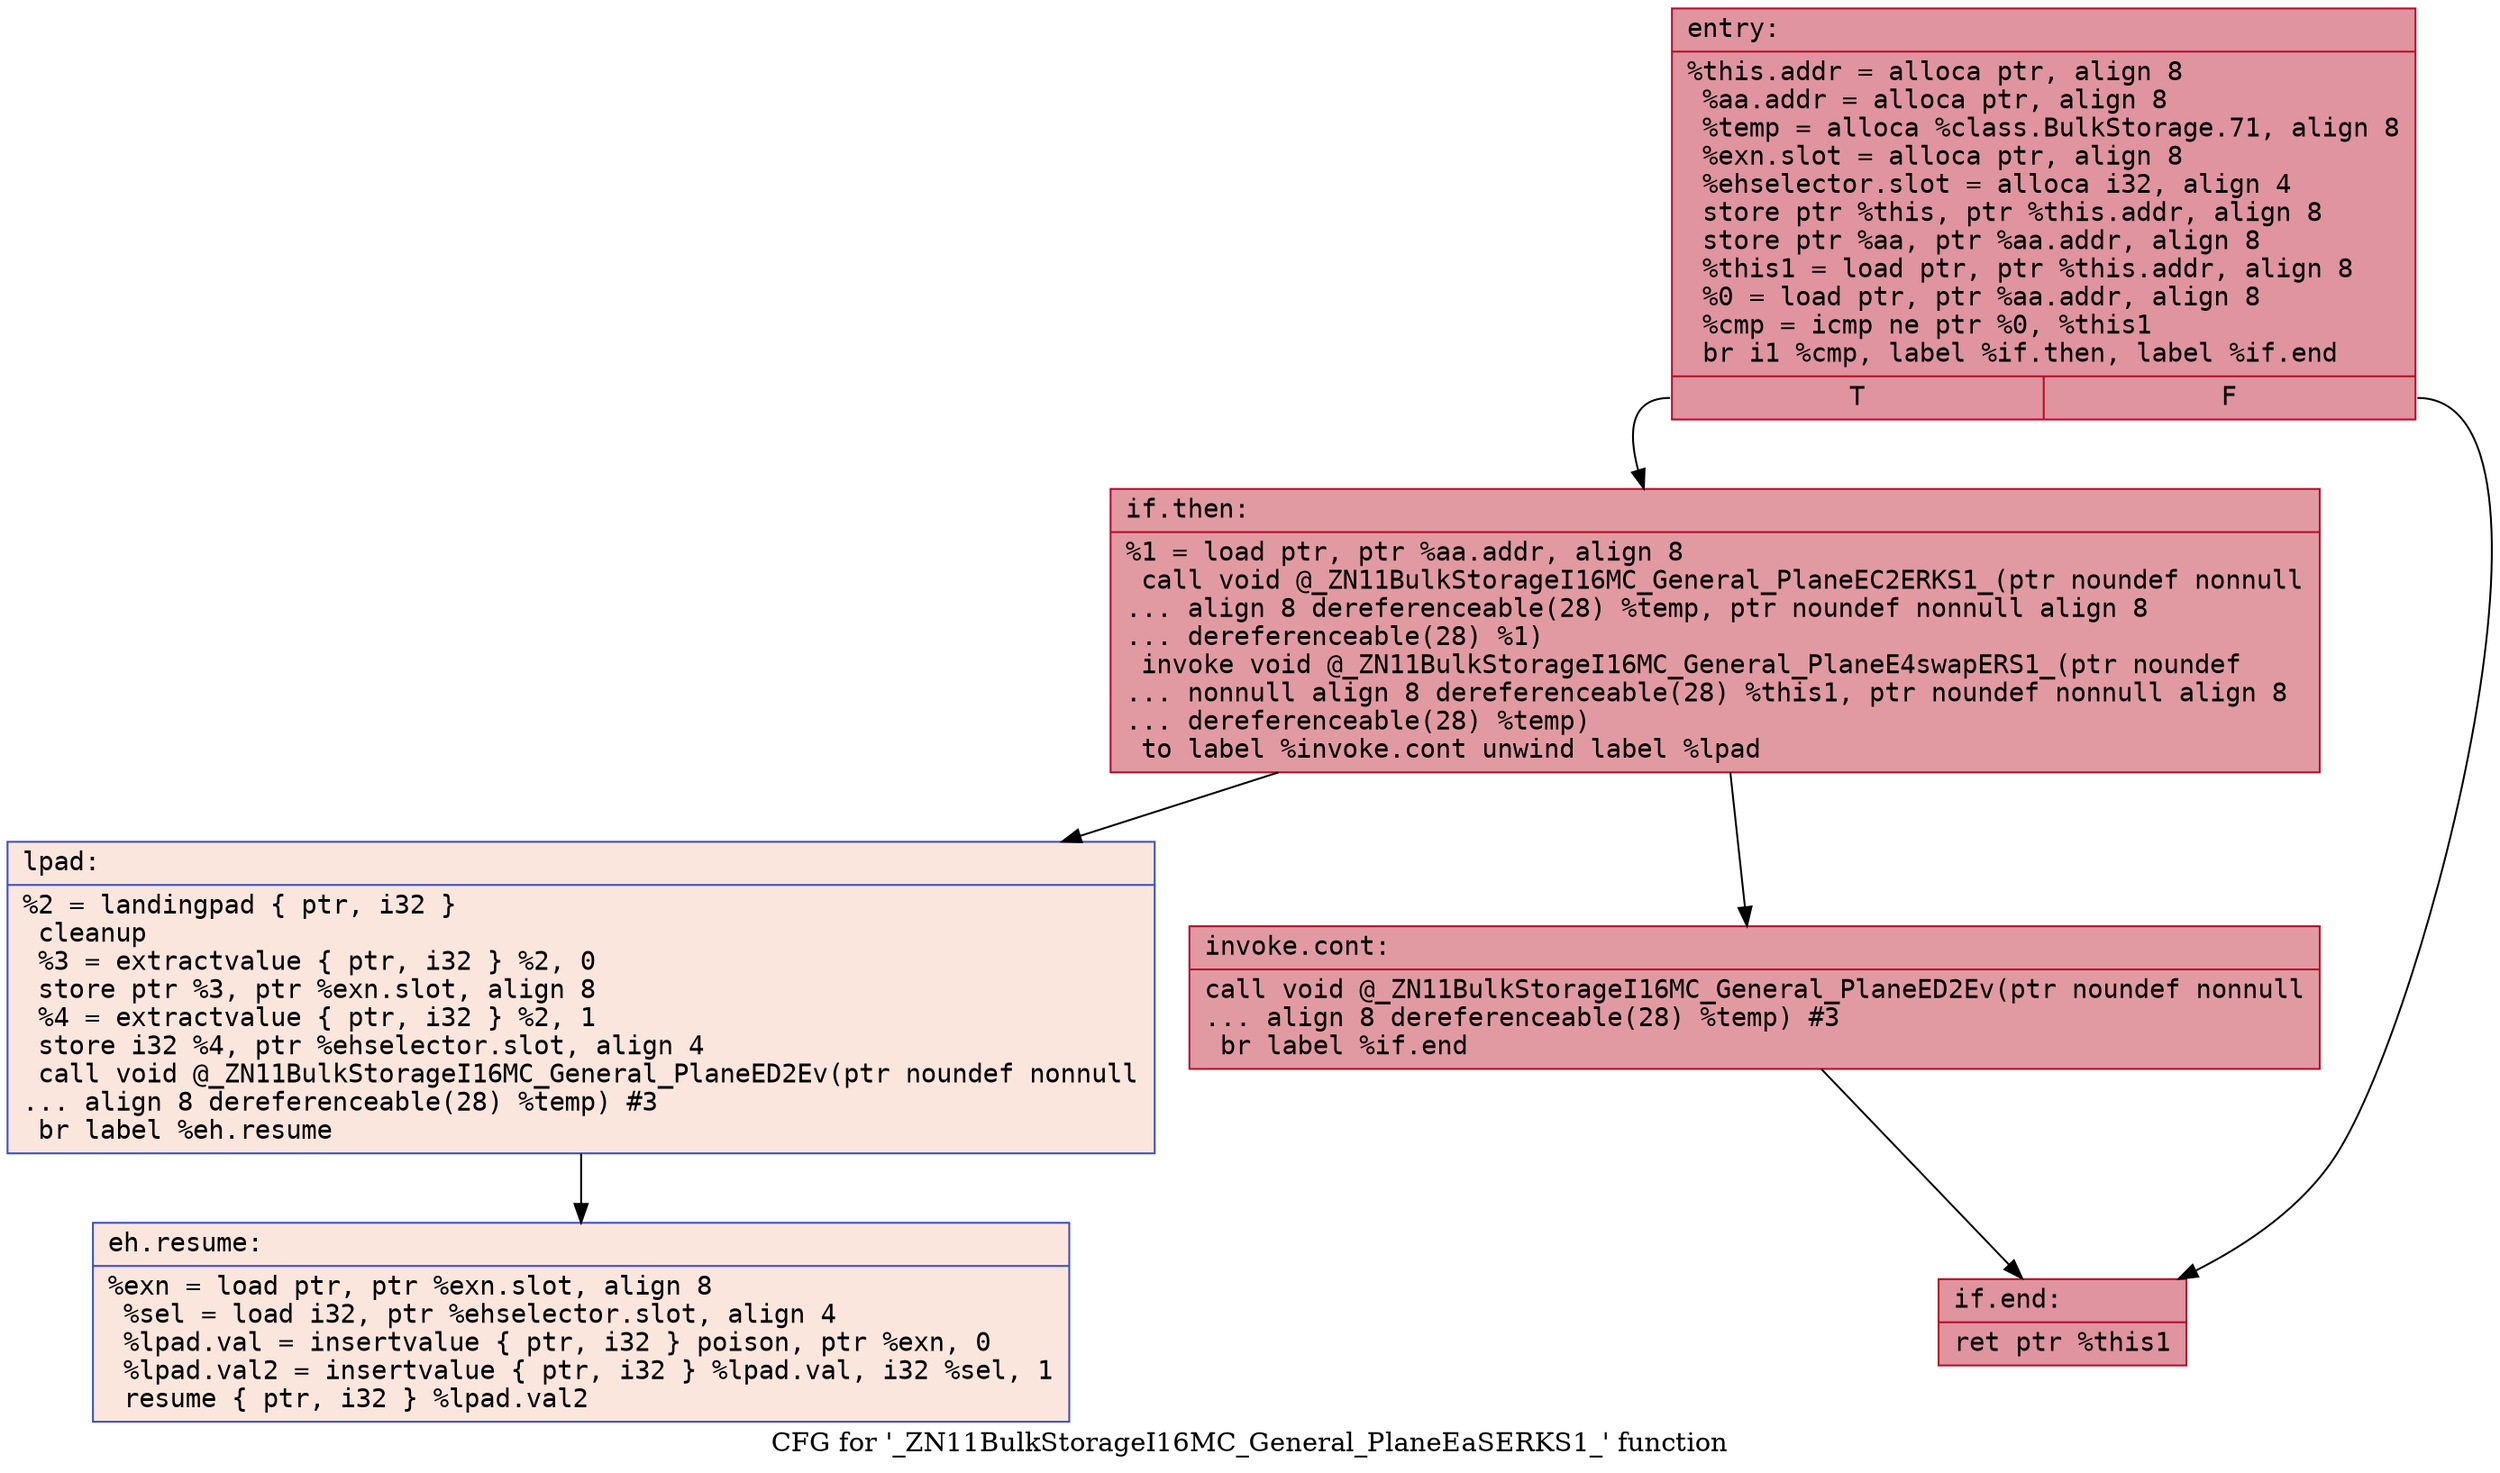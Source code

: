 digraph "CFG for '_ZN11BulkStorageI16MC_General_PlaneEaSERKS1_' function" {
	label="CFG for '_ZN11BulkStorageI16MC_General_PlaneEaSERKS1_' function";

	Node0x55dab48affa0 [shape=record,color="#b70d28ff", style=filled, fillcolor="#b70d2870" fontname="Courier",label="{entry:\l|  %this.addr = alloca ptr, align 8\l  %aa.addr = alloca ptr, align 8\l  %temp = alloca %class.BulkStorage.71, align 8\l  %exn.slot = alloca ptr, align 8\l  %ehselector.slot = alloca i32, align 4\l  store ptr %this, ptr %this.addr, align 8\l  store ptr %aa, ptr %aa.addr, align 8\l  %this1 = load ptr, ptr %this.addr, align 8\l  %0 = load ptr, ptr %aa.addr, align 8\l  %cmp = icmp ne ptr %0, %this1\l  br i1 %cmp, label %if.then, label %if.end\l|{<s0>T|<s1>F}}"];
	Node0x55dab48affa0:s0 -> Node0x55dab48b0580[tooltip="entry -> if.then\nProbability 62.50%" ];
	Node0x55dab48affa0:s1 -> Node0x55dab48b05f0[tooltip="entry -> if.end\nProbability 37.50%" ];
	Node0x55dab48b0580 [shape=record,color="#b70d28ff", style=filled, fillcolor="#bb1b2c70" fontname="Courier",label="{if.then:\l|  %1 = load ptr, ptr %aa.addr, align 8\l  call void @_ZN11BulkStorageI16MC_General_PlaneEC2ERKS1_(ptr noundef nonnull\l... align 8 dereferenceable(28) %temp, ptr noundef nonnull align 8\l... dereferenceable(28) %1)\l  invoke void @_ZN11BulkStorageI16MC_General_PlaneE4swapERS1_(ptr noundef\l... nonnull align 8 dereferenceable(28) %this1, ptr noundef nonnull align 8\l... dereferenceable(28) %temp)\l          to label %invoke.cont unwind label %lpad\l}"];
	Node0x55dab48b0580 -> Node0x55dab48b0960[tooltip="if.then -> invoke.cont\nProbability 100.00%" ];
	Node0x55dab48b0580 -> Node0x55dab48afee0[tooltip="if.then -> lpad\nProbability 0.00%" ];
	Node0x55dab48b0960 [shape=record,color="#b70d28ff", style=filled, fillcolor="#bb1b2c70" fontname="Courier",label="{invoke.cont:\l|  call void @_ZN11BulkStorageI16MC_General_PlaneED2Ev(ptr noundef nonnull\l... align 8 dereferenceable(28) %temp) #3\l  br label %if.end\l}"];
	Node0x55dab48b0960 -> Node0x55dab48b05f0[tooltip="invoke.cont -> if.end\nProbability 100.00%" ];
	Node0x55dab48afee0 [shape=record,color="#3d50c3ff", style=filled, fillcolor="#f3c7b170" fontname="Courier",label="{lpad:\l|  %2 = landingpad \{ ptr, i32 \}\l          cleanup\l  %3 = extractvalue \{ ptr, i32 \} %2, 0\l  store ptr %3, ptr %exn.slot, align 8\l  %4 = extractvalue \{ ptr, i32 \} %2, 1\l  store i32 %4, ptr %ehselector.slot, align 4\l  call void @_ZN11BulkStorageI16MC_General_PlaneED2Ev(ptr noundef nonnull\l... align 8 dereferenceable(28) %temp) #3\l  br label %eh.resume\l}"];
	Node0x55dab48afee0 -> Node0x55dab48b1420[tooltip="lpad -> eh.resume\nProbability 100.00%" ];
	Node0x55dab48b05f0 [shape=record,color="#b70d28ff", style=filled, fillcolor="#b70d2870" fontname="Courier",label="{if.end:\l|  ret ptr %this1\l}"];
	Node0x55dab48b1420 [shape=record,color="#3d50c3ff", style=filled, fillcolor="#f3c7b170" fontname="Courier",label="{eh.resume:\l|  %exn = load ptr, ptr %exn.slot, align 8\l  %sel = load i32, ptr %ehselector.slot, align 4\l  %lpad.val = insertvalue \{ ptr, i32 \} poison, ptr %exn, 0\l  %lpad.val2 = insertvalue \{ ptr, i32 \} %lpad.val, i32 %sel, 1\l  resume \{ ptr, i32 \} %lpad.val2\l}"];
}
